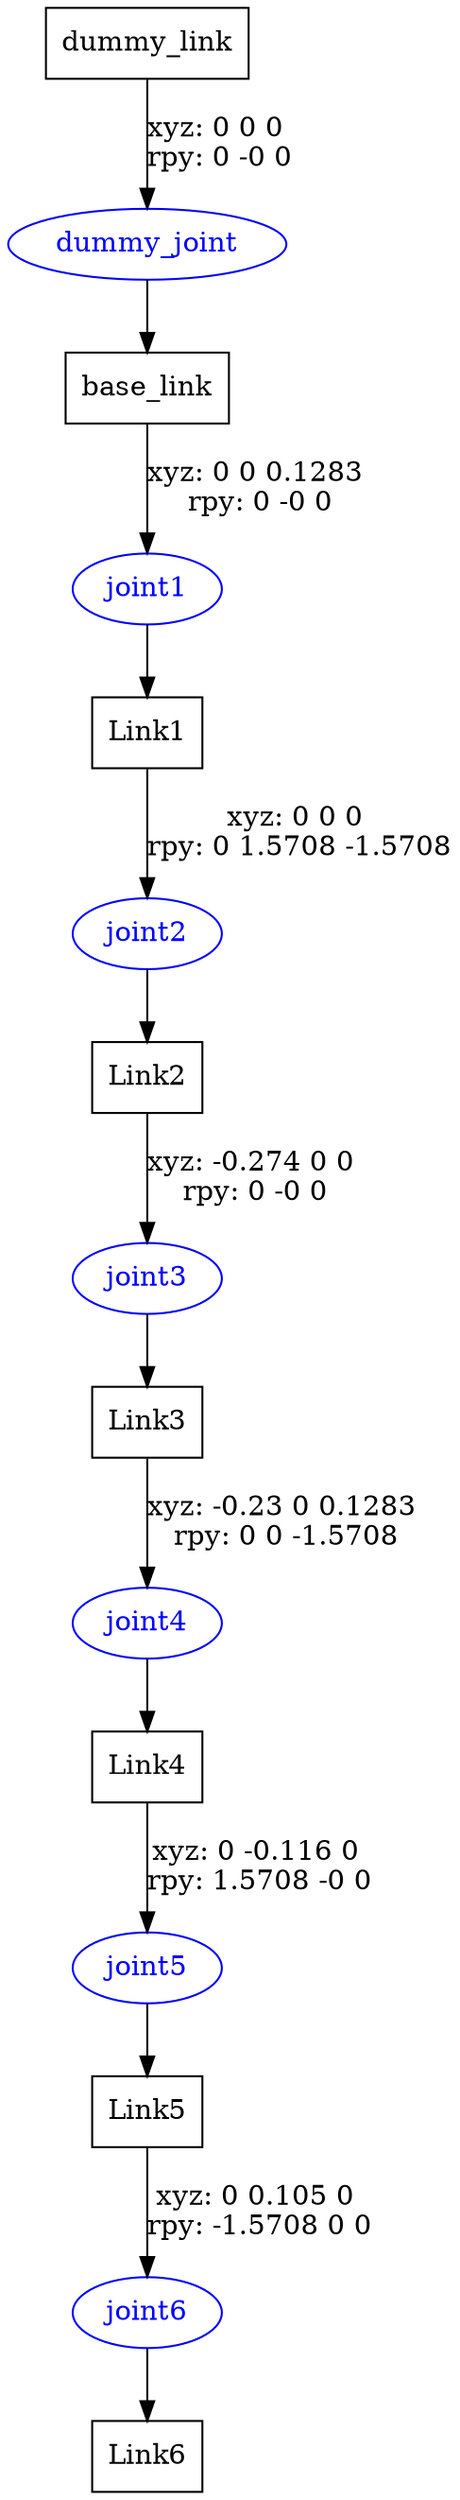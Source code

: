 digraph G {
node [shape=box];
"dummy_link" [label="dummy_link"];
"base_link" [label="base_link"];
"Link1" [label="Link1"];
"Link2" [label="Link2"];
"Link3" [label="Link3"];
"Link4" [label="Link4"];
"Link5" [label="Link5"];
"Link6" [label="Link6"];
node [shape=ellipse, color=blue, fontcolor=blue];
"dummy_link" -> "dummy_joint" [label="xyz: 0 0 0 \nrpy: 0 -0 0"]
"dummy_joint" -> "base_link"
"base_link" -> "joint1" [label="xyz: 0 0 0.1283 \nrpy: 0 -0 0"]
"joint1" -> "Link1"
"Link1" -> "joint2" [label="xyz: 0 0 0 \nrpy: 0 1.5708 -1.5708"]
"joint2" -> "Link2"
"Link2" -> "joint3" [label="xyz: -0.274 0 0 \nrpy: 0 -0 0"]
"joint3" -> "Link3"
"Link3" -> "joint4" [label="xyz: -0.23 0 0.1283 \nrpy: 0 0 -1.5708"]
"joint4" -> "Link4"
"Link4" -> "joint5" [label="xyz: 0 -0.116 0 \nrpy: 1.5708 -0 0"]
"joint5" -> "Link5"
"Link5" -> "joint6" [label="xyz: 0 0.105 0 \nrpy: -1.5708 0 0"]
"joint6" -> "Link6"
}
